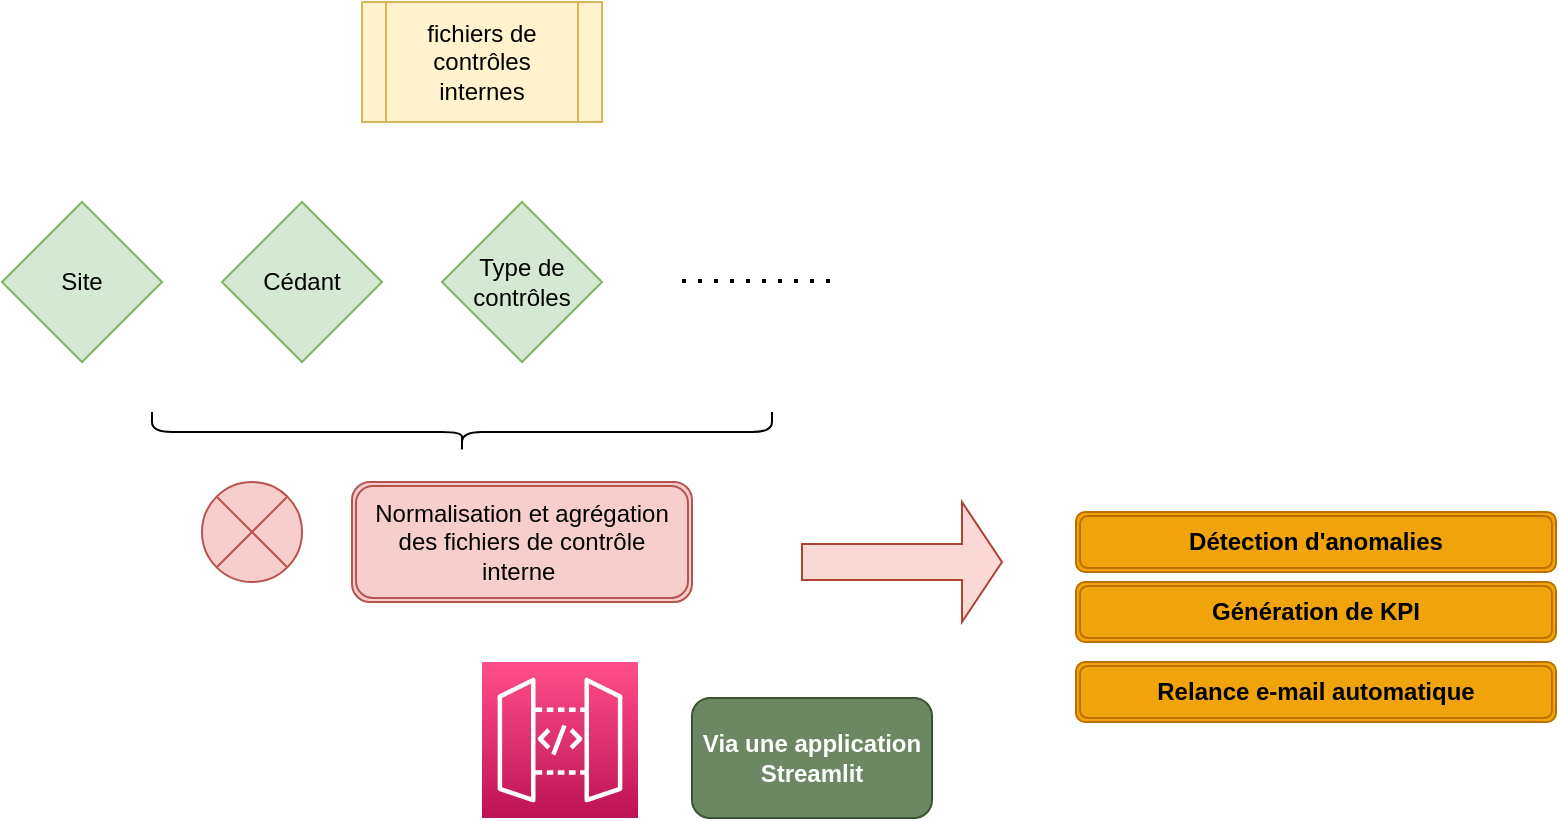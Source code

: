 <mxfile version="21.6.3" type="device">
  <diagram name="Page-1" id="HgrTagTBKKiSAm3B7Fo_">
    <mxGraphModel dx="794" dy="438" grid="1" gridSize="10" guides="1" tooltips="1" connect="1" arrows="1" fold="1" page="1" pageScale="1" pageWidth="827" pageHeight="1169" math="0" shadow="0">
      <root>
        <mxCell id="0" />
        <mxCell id="1" parent="0" />
        <mxCell id="cAUABDQtUTP-xCyOvp24-1" value="fichiers de contrôles internes" style="shape=process;whiteSpace=wrap;html=1;backgroundOutline=1;fillColor=#fff2cc;strokeColor=#d6b656;" vertex="1" parent="1">
          <mxGeometry x="230" y="40" width="120" height="60" as="geometry" />
        </mxCell>
        <mxCell id="cAUABDQtUTP-xCyOvp24-2" value="Site" style="rhombus;whiteSpace=wrap;html=1;fillColor=#d5e8d4;strokeColor=#82b366;" vertex="1" parent="1">
          <mxGeometry x="50" y="140" width="80" height="80" as="geometry" />
        </mxCell>
        <mxCell id="cAUABDQtUTP-xCyOvp24-3" value="Cédant" style="rhombus;whiteSpace=wrap;html=1;fillColor=#d5e8d4;strokeColor=#82b366;" vertex="1" parent="1">
          <mxGeometry x="160" y="140" width="80" height="80" as="geometry" />
        </mxCell>
        <mxCell id="cAUABDQtUTP-xCyOvp24-4" value="Type de contrôles" style="rhombus;whiteSpace=wrap;html=1;fillColor=#d5e8d4;strokeColor=#82b366;" vertex="1" parent="1">
          <mxGeometry x="270" y="140" width="80" height="80" as="geometry" />
        </mxCell>
        <mxCell id="cAUABDQtUTP-xCyOvp24-5" value="" style="endArrow=none;dashed=1;html=1;dashPattern=1 3;strokeWidth=2;rounded=0;" edge="1" parent="1">
          <mxGeometry width="50" height="50" relative="1" as="geometry">
            <mxPoint x="390" y="179.5" as="sourcePoint" />
            <mxPoint x="470" y="179.5" as="targetPoint" />
          </mxGeometry>
        </mxCell>
        <mxCell id="cAUABDQtUTP-xCyOvp24-6" value="" style="shape=curlyBracket;whiteSpace=wrap;html=1;rounded=1;flipH=1;labelPosition=right;verticalLabelPosition=middle;align=left;verticalAlign=middle;rotation=90;" vertex="1" parent="1">
          <mxGeometry x="270" y="100" width="20" height="310" as="geometry" />
        </mxCell>
        <mxCell id="cAUABDQtUTP-xCyOvp24-8" value="" style="shape=sumEllipse;perimeter=ellipsePerimeter;whiteSpace=wrap;html=1;backgroundOutline=1;fillColor=#f8cecc;strokeColor=#b85450;" vertex="1" parent="1">
          <mxGeometry x="150" y="280" width="50" height="50" as="geometry" />
        </mxCell>
        <mxCell id="cAUABDQtUTP-xCyOvp24-9" value="Normalisation et agrégation des fichiers de contrôle interne&amp;nbsp;" style="shape=ext;double=1;rounded=1;whiteSpace=wrap;html=1;fillColor=#f8cecc;strokeColor=#b85450;" vertex="1" parent="1">
          <mxGeometry x="225" y="280" width="170" height="60" as="geometry" />
        </mxCell>
        <mxCell id="cAUABDQtUTP-xCyOvp24-10" value="" style="shape=singleArrow;whiteSpace=wrap;html=1;fillColor=#fad9d5;strokeColor=#ae4132;" vertex="1" parent="1">
          <mxGeometry x="450" y="290" width="100" height="60" as="geometry" />
        </mxCell>
        <mxCell id="cAUABDQtUTP-xCyOvp24-11" value="&lt;b&gt;Détection d&#39;anomalies&lt;/b&gt;" style="shape=ext;double=1;rounded=1;whiteSpace=wrap;html=1;fillColor=#f0a30a;fontColor=#000000;strokeColor=#BD7000;" vertex="1" parent="1">
          <mxGeometry x="587" y="295" width="240" height="30" as="geometry" />
        </mxCell>
        <mxCell id="cAUABDQtUTP-xCyOvp24-12" value="&lt;b&gt;Génération de KPI&lt;/b&gt;" style="shape=ext;double=1;rounded=1;whiteSpace=wrap;html=1;fillColor=#f0a30a;fontColor=#000000;strokeColor=#BD7000;" vertex="1" parent="1">
          <mxGeometry x="587" y="330" width="240" height="30" as="geometry" />
        </mxCell>
        <mxCell id="cAUABDQtUTP-xCyOvp24-13" value="&lt;b&gt;Relance e-mail automatique&lt;/b&gt;" style="shape=ext;double=1;rounded=1;whiteSpace=wrap;html=1;fillColor=#f0a30a;fontColor=#000000;strokeColor=#BD7000;" vertex="1" parent="1">
          <mxGeometry x="587" y="370" width="240" height="30" as="geometry" />
        </mxCell>
        <mxCell id="cAUABDQtUTP-xCyOvp24-14" value="" style="sketch=0;points=[[0,0,0],[0.25,0,0],[0.5,0,0],[0.75,0,0],[1,0,0],[0,1,0],[0.25,1,0],[0.5,1,0],[0.75,1,0],[1,1,0],[0,0.25,0],[0,0.5,0],[0,0.75,0],[1,0.25,0],[1,0.5,0],[1,0.75,0]];outlineConnect=0;fontColor=#232F3E;gradientColor=#FF4F8B;gradientDirection=north;fillColor=#BC1356;strokeColor=#ffffff;dashed=0;verticalLabelPosition=bottom;verticalAlign=top;align=center;html=1;fontSize=12;fontStyle=0;aspect=fixed;shape=mxgraph.aws4.resourceIcon;resIcon=mxgraph.aws4.api_gateway;" vertex="1" parent="1">
          <mxGeometry x="290" y="370" width="78" height="78" as="geometry" />
        </mxCell>
        <mxCell id="cAUABDQtUTP-xCyOvp24-15" value="&lt;b&gt;Via une application Streamlit&lt;/b&gt;" style="rounded=1;whiteSpace=wrap;html=1;fillColor=#6d8764;fontColor=#ffffff;strokeColor=#3A5431;" vertex="1" parent="1">
          <mxGeometry x="395" y="388" width="120" height="60" as="geometry" />
        </mxCell>
      </root>
    </mxGraphModel>
  </diagram>
</mxfile>
